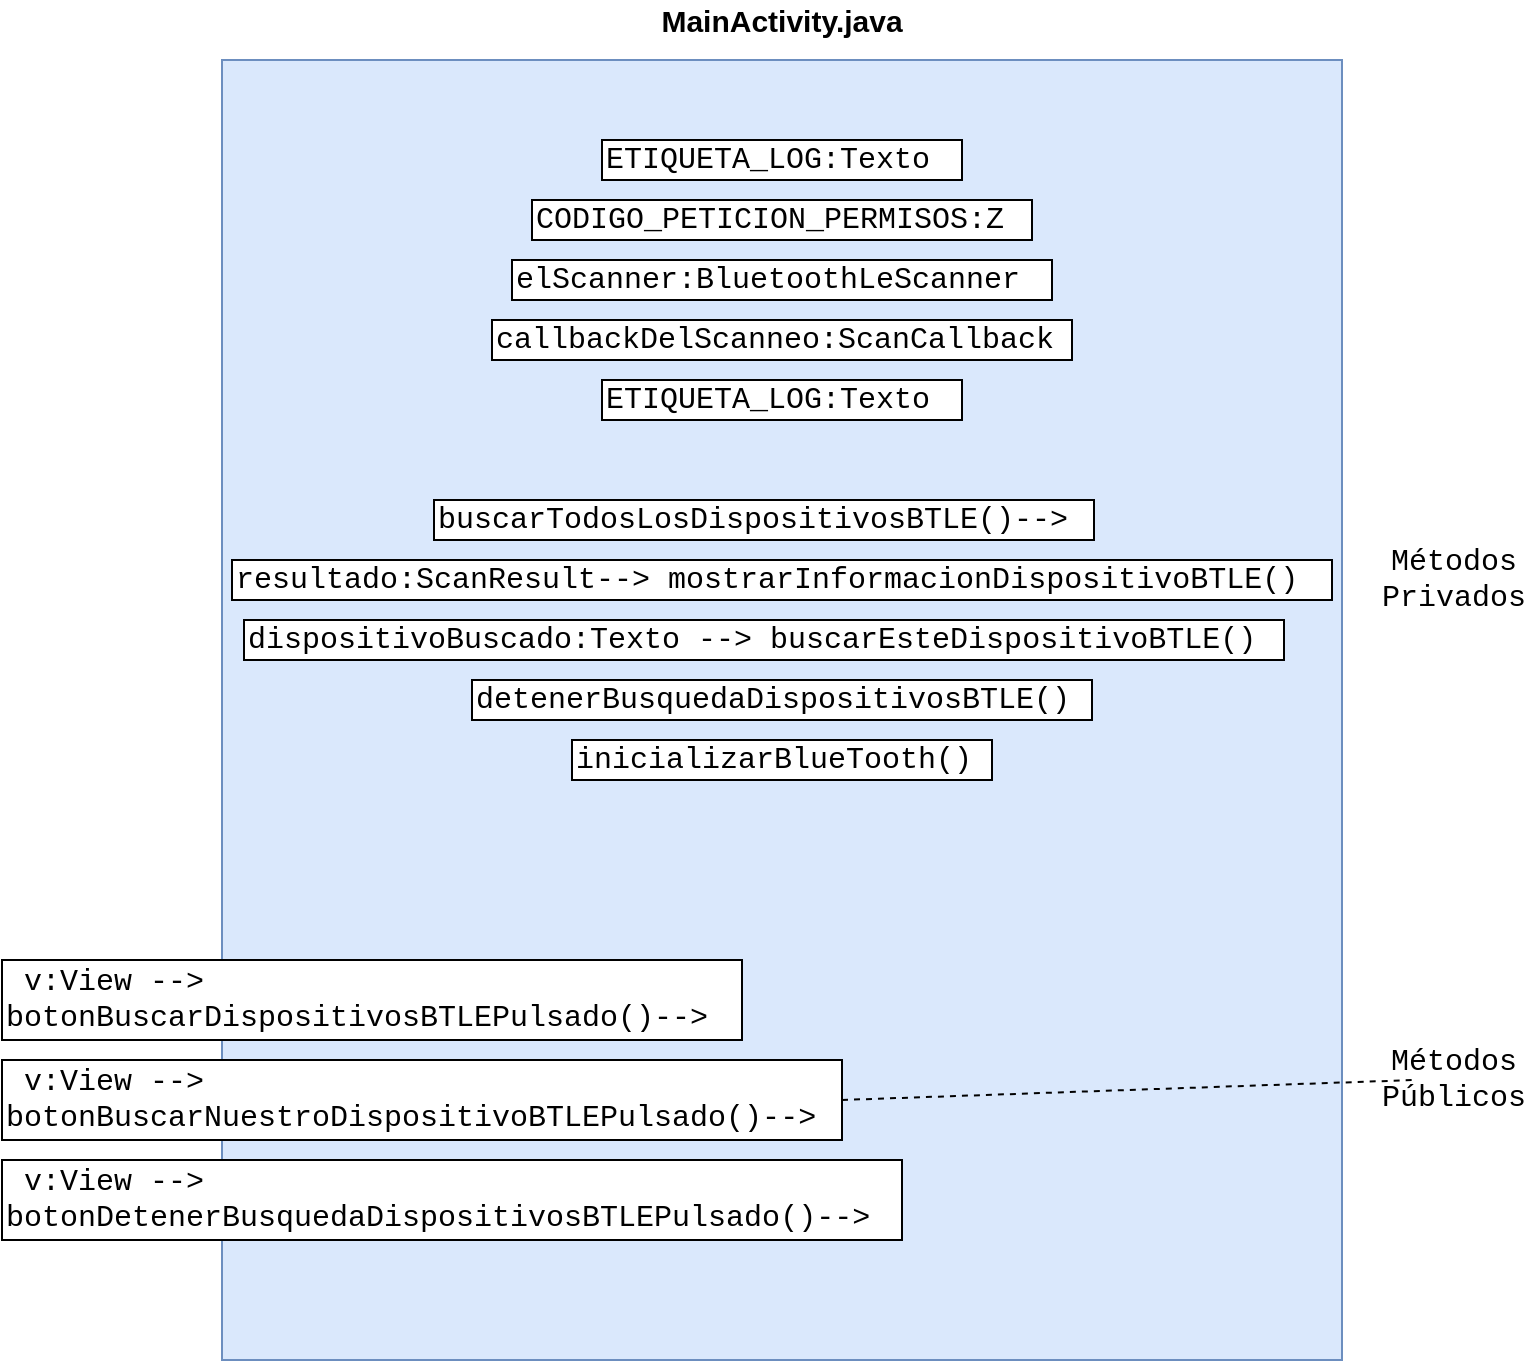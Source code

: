 <mxfile version="15.3.1" type="device"><diagram id="cXMczphwWWYxLfjt5vZS" name="Page-1"><mxGraphModel dx="1038" dy="579" grid="1" gridSize="10" guides="1" tooltips="1" connect="1" arrows="1" fold="1" page="1" pageScale="1" pageWidth="827" pageHeight="1169" math="0" shadow="0"><root><mxCell id="0"/><mxCell id="1" parent="0"/><mxCell id="Dxo0vqGEBqOAGeWSbS3k-1" value="" style="rounded=0;whiteSpace=wrap;html=1;fillColor=#dae8fc;strokeColor=#6c8ebf;" vertex="1" parent="1"><mxGeometry x="134" y="50" width="560" height="650" as="geometry"/></mxCell><mxCell id="Dxo0vqGEBqOAGeWSbS3k-2" value="MainActivity.java" style="text;html=1;strokeColor=none;fillColor=none;align=center;verticalAlign=middle;whiteSpace=wrap;rounded=0;fontStyle=1;fontSize=15;" vertex="1" parent="1"><mxGeometry x="394" y="20" width="40" height="20" as="geometry"/></mxCell><mxCell id="Dxo0vqGEBqOAGeWSbS3k-3" value="ETIQUETA_LOG:Texto" style="rounded=0;whiteSpace=wrap;html=1;fontSize=15;align=left;fontFamily=Courier New;autosize=1;" vertex="1" parent="1"><mxGeometry x="324" y="90" width="180" height="20" as="geometry"/></mxCell><mxCell id="Dxo0vqGEBqOAGeWSbS3k-4" value="CODIGO_PETICION_PERMISOS:Z" style="rounded=0;whiteSpace=wrap;html=1;fontSize=15;align=left;fontFamily=Courier New;autosize=1;" vertex="1" parent="1"><mxGeometry x="289" y="120" width="250" height="20" as="geometry"/></mxCell><mxCell id="Dxo0vqGEBqOAGeWSbS3k-5" value="elScanner:BluetoothLeScanner" style="rounded=0;whiteSpace=wrap;html=1;fontSize=15;align=left;fontFamily=Courier New;autosize=1;" vertex="1" parent="1"><mxGeometry x="279" y="150" width="270" height="20" as="geometry"/></mxCell><mxCell id="Dxo0vqGEBqOAGeWSbS3k-6" value="callbackDelScanneo:ScanCallback" style="rounded=0;whiteSpace=wrap;html=1;fontSize=15;align=left;fontFamily=Courier New;autosize=1;" vertex="1" parent="1"><mxGeometry x="269" y="180" width="290" height="20" as="geometry"/></mxCell><mxCell id="Dxo0vqGEBqOAGeWSbS3k-7" value="ETIQUETA_LOG:Texto" style="rounded=0;whiteSpace=wrap;html=1;fontSize=15;align=left;fontFamily=Courier New;autosize=1;" vertex="1" parent="1"><mxGeometry x="324" y="210" width="180" height="20" as="geometry"/></mxCell><mxCell id="Dxo0vqGEBqOAGeWSbS3k-8" value="buscarTodosLosDispositivosBTLE()--&amp;gt;&lt;br&gt;" style="rounded=0;whiteSpace=wrap;html=1;fontSize=15;align=left;fontFamily=Courier New;autosize=1;" vertex="1" parent="1"><mxGeometry x="240" y="270" width="330" height="20" as="geometry"/></mxCell><mxCell id="Dxo0vqGEBqOAGeWSbS3k-9" value="resultado:ScanResult--&amp;gt; mostrarInformacionDispositivoBTLE()" style="rounded=0;whiteSpace=wrap;html=1;fontSize=15;align=left;fontFamily=Courier New;autosize=1;" vertex="1" parent="1"><mxGeometry x="139" y="300" width="550" height="20" as="geometry"/></mxCell><mxCell id="Dxo0vqGEBqOAGeWSbS3k-10" value="dispositivoBuscado:Texto --&amp;gt; buscarEsteDispositivoBTLE()" style="rounded=0;whiteSpace=wrap;html=1;fontSize=15;align=left;fontFamily=Courier New;autosize=1;" vertex="1" parent="1"><mxGeometry x="145" y="330" width="520" height="20" as="geometry"/></mxCell><mxCell id="Dxo0vqGEBqOAGeWSbS3k-11" value="detenerBusquedaDispositivosBTLE()" style="rounded=0;whiteSpace=wrap;html=1;fontSize=15;align=left;fontFamily=Courier New;autosize=1;" vertex="1" parent="1"><mxGeometry x="259" y="360" width="310" height="20" as="geometry"/></mxCell><mxCell id="Dxo0vqGEBqOAGeWSbS3k-12" value="&amp;nbsp;v:View --&amp;gt; &lt;br&gt;botonBuscarDispositivosBTLEPulsado()--&amp;gt;" style="rounded=0;whiteSpace=wrap;html=1;fontSize=15;align=left;fontFamily=Courier New;autosize=1;" vertex="1" parent="1"><mxGeometry x="24" y="500" width="370" height="40" as="geometry"/></mxCell><mxCell id="Dxo0vqGEBqOAGeWSbS3k-13" value="&amp;nbsp;v:View --&amp;gt; &lt;br&gt;botonBuscarNuestroDispositivoBTLEPulsado()--&amp;gt;" style="rounded=0;whiteSpace=wrap;html=1;fontSize=15;align=left;fontFamily=Courier New;autosize=1;" vertex="1" parent="1"><mxGeometry x="24" y="550" width="420" height="40" as="geometry"/></mxCell><mxCell id="Dxo0vqGEBqOAGeWSbS3k-14" value="&amp;nbsp;v:View --&amp;gt; &lt;br&gt;botonDetenerBusquedaDispositivosBTLEPulsado()--&amp;gt;" style="rounded=0;whiteSpace=wrap;html=1;fontSize=15;align=left;fontFamily=Courier New;autosize=1;" vertex="1" parent="1"><mxGeometry x="24" y="600" width="450" height="40" as="geometry"/></mxCell><mxCell id="Dxo0vqGEBqOAGeWSbS3k-15" value="inicializarBlueTooth()" style="rounded=0;whiteSpace=wrap;html=1;fontSize=15;align=left;fontFamily=Courier New;autosize=1;" vertex="1" parent="1"><mxGeometry x="309" y="390" width="210" height="20" as="geometry"/></mxCell><mxCell id="Dxo0vqGEBqOAGeWSbS3k-16" value="Métodos&lt;br&gt;Privados" style="text;html=1;strokeColor=none;fillColor=none;align=center;verticalAlign=middle;whiteSpace=wrap;rounded=0;fontFamily=Courier New;fontSize=15;" vertex="1" parent="1"><mxGeometry x="730" y="300" width="40" height="20" as="geometry"/></mxCell><mxCell id="Dxo0vqGEBqOAGeWSbS3k-17" value="Métodos&lt;br&gt;Públicos" style="text;html=1;strokeColor=none;fillColor=none;align=center;verticalAlign=middle;whiteSpace=wrap;rounded=0;fontFamily=Courier New;fontSize=15;" vertex="1" parent="1"><mxGeometry x="730" y="550" width="40" height="20" as="geometry"/></mxCell><mxCell id="Dxo0vqGEBqOAGeWSbS3k-19" value="" style="endArrow=none;dashed=1;html=1;fontFamily=Courier New;fontSize=15;exitX=1;exitY=0.5;exitDx=0;exitDy=0;entryX=0;entryY=0.5;entryDx=0;entryDy=0;" edge="1" parent="1" source="Dxo0vqGEBqOAGeWSbS3k-13" target="Dxo0vqGEBqOAGeWSbS3k-17"><mxGeometry width="50" height="50" relative="1" as="geometry"><mxPoint x="550" y="580" as="sourcePoint"/><mxPoint x="600" y="530" as="targetPoint"/></mxGeometry></mxCell></root></mxGraphModel></diagram></mxfile>